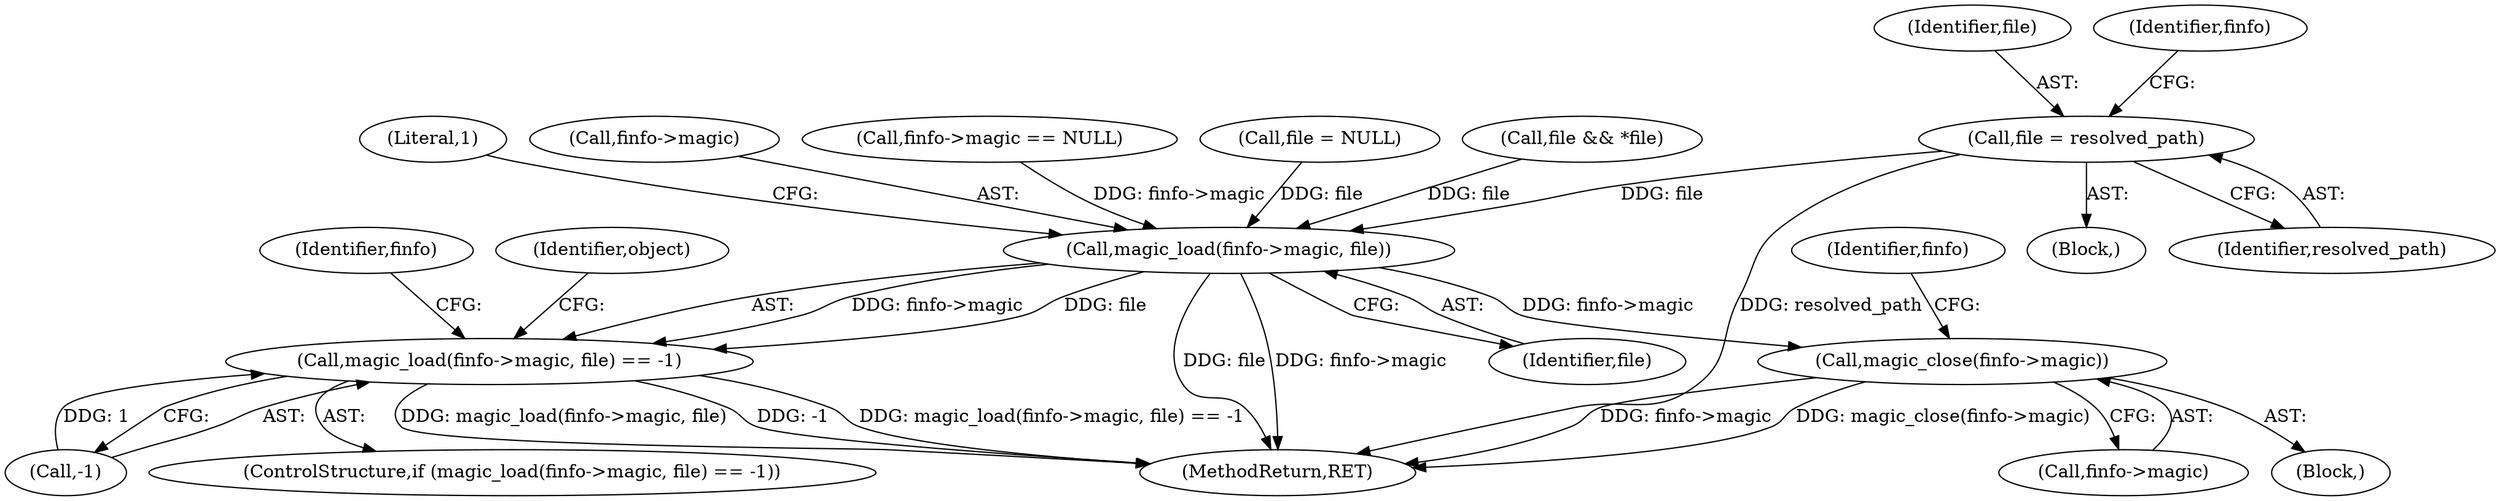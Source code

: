 digraph "0_php_4435b9142ff9813845d5c97ab29a5d637bedb257_0@pointer" {
"1000179" [label="(Call,file = resolved_path)"];
"1000212" [label="(Call,magic_load(finfo->magic, file))"];
"1000211" [label="(Call,magic_load(finfo->magic, file) == -1)"];
"1000220" [label="(Call,magic_close(finfo->magic))"];
"1000211" [label="(Call,magic_load(finfo->magic, file) == -1)"];
"1000161" [label="(Call,file = NULL)"];
"1000219" [label="(Block,)"];
"1000216" [label="(Identifier,file)"];
"1000230" [label="(Identifier,object)"];
"1000222" [label="(Identifier,finfo)"];
"1000170" [label="(Block,)"];
"1000166" [label="(Call,file && *file)"];
"1000221" [label="(Call,finfo->magic)"];
"1000180" [label="(Identifier,file)"];
"1000212" [label="(Call,magic_load(finfo->magic, file))"];
"1000218" [label="(Literal,1)"];
"1000183" [label="(Identifier,finfo)"];
"1000220" [label="(Call,magic_close(finfo->magic))"];
"1000179" [label="(Call,file = resolved_path)"];
"1000213" [label="(Call,finfo->magic)"];
"1000181" [label="(Identifier,resolved_path)"];
"1000225" [label="(Identifier,finfo)"];
"1000210" [label="(ControlStructure,if (magic_load(finfo->magic, file) == -1))"];
"1000241" [label="(MethodReturn,RET)"];
"1000199" [label="(Call,finfo->magic == NULL)"];
"1000217" [label="(Call,-1)"];
"1000179" -> "1000170"  [label="AST: "];
"1000179" -> "1000181"  [label="CFG: "];
"1000180" -> "1000179"  [label="AST: "];
"1000181" -> "1000179"  [label="AST: "];
"1000183" -> "1000179"  [label="CFG: "];
"1000179" -> "1000241"  [label="DDG: resolved_path"];
"1000179" -> "1000212"  [label="DDG: file"];
"1000212" -> "1000211"  [label="AST: "];
"1000212" -> "1000216"  [label="CFG: "];
"1000213" -> "1000212"  [label="AST: "];
"1000216" -> "1000212"  [label="AST: "];
"1000218" -> "1000212"  [label="CFG: "];
"1000212" -> "1000241"  [label="DDG: file"];
"1000212" -> "1000241"  [label="DDG: finfo->magic"];
"1000212" -> "1000211"  [label="DDG: finfo->magic"];
"1000212" -> "1000211"  [label="DDG: file"];
"1000199" -> "1000212"  [label="DDG: finfo->magic"];
"1000166" -> "1000212"  [label="DDG: file"];
"1000161" -> "1000212"  [label="DDG: file"];
"1000212" -> "1000220"  [label="DDG: finfo->magic"];
"1000211" -> "1000210"  [label="AST: "];
"1000211" -> "1000217"  [label="CFG: "];
"1000217" -> "1000211"  [label="AST: "];
"1000222" -> "1000211"  [label="CFG: "];
"1000230" -> "1000211"  [label="CFG: "];
"1000211" -> "1000241"  [label="DDG: magic_load(finfo->magic, file)"];
"1000211" -> "1000241"  [label="DDG: -1"];
"1000211" -> "1000241"  [label="DDG: magic_load(finfo->magic, file) == -1"];
"1000217" -> "1000211"  [label="DDG: 1"];
"1000220" -> "1000219"  [label="AST: "];
"1000220" -> "1000221"  [label="CFG: "];
"1000221" -> "1000220"  [label="AST: "];
"1000225" -> "1000220"  [label="CFG: "];
"1000220" -> "1000241"  [label="DDG: finfo->magic"];
"1000220" -> "1000241"  [label="DDG: magic_close(finfo->magic)"];
}
